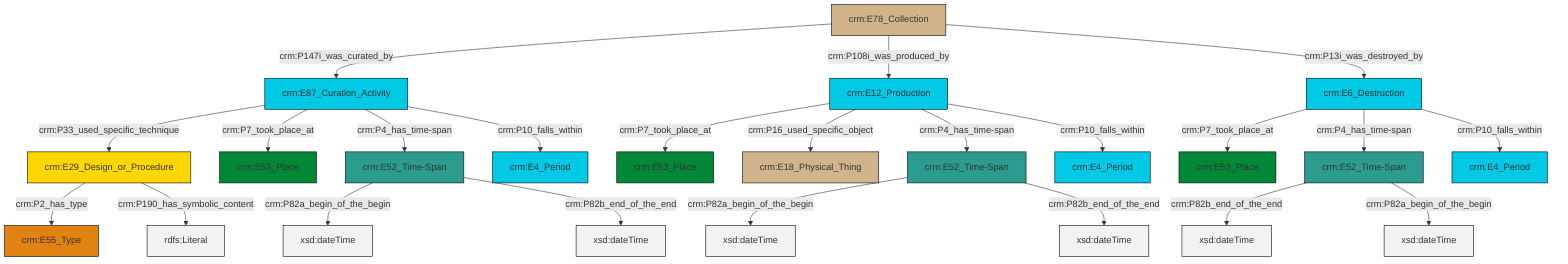graph TD
classDef Literal fill:#f2f2f2,stroke:#000000;
classDef CRM_Entity fill:#FFFFFF,stroke:#000000;
classDef Temporal_Entity fill:#00C9E6, stroke:#000000;
classDef Type fill:#E18312, stroke:#000000;
classDef Time-Span fill:#2C9C91, stroke:#000000;
classDef Appellation fill:#FFEB7F, stroke:#000000;
classDef Place fill:#008836, stroke:#000000;
classDef Persistent_Item fill:#B266B2, stroke:#000000;
classDef Conceptual_Object fill:#FFD700, stroke:#000000;
classDef Physical_Thing fill:#D2B48C, stroke:#000000;
classDef Actor fill:#f58aad, stroke:#000000;
classDef PC_Classes fill:#4ce600, stroke:#000000;
classDef Multi fill:#cccccc,stroke:#000000;

4["crm:E52_Time-Span"]:::Time-Span -->|crm:P82a_begin_of_the_begin| 5[xsd:dateTime]:::Literal
6["crm:E6_Destruction"]:::Temporal_Entity -->|crm:P7_took_place_at| 7["crm:E53_Place"]:::Place
8["crm:E52_Time-Span"]:::Time-Span -->|crm:P82a_begin_of_the_begin| 9[xsd:dateTime]:::Literal
17["crm:E29_Design_or_Procedure"]:::Conceptual_Object -->|crm:P2_has_type| 0["crm:E55_Type"]:::Type
19["crm:E12_Production"]:::Temporal_Entity -->|crm:P7_took_place_at| 2["crm:E53_Place"]:::Place
19["crm:E12_Production"]:::Temporal_Entity -->|crm:P16_used_specific_object| 11["crm:E18_Physical_Thing"]:::Physical_Thing
20["crm:E78_Collection"]:::Physical_Thing -->|crm:P147i_was_curated_by| 22["crm:E87_Curation_Activity"]:::Temporal_Entity
6["crm:E6_Destruction"]:::Temporal_Entity -->|crm:P4_has_time-span| 23["crm:E52_Time-Span"]:::Time-Span
22["crm:E87_Curation_Activity"]:::Temporal_Entity -->|crm:P33_used_specific_technique| 17["crm:E29_Design_or_Procedure"]:::Conceptual_Object
22["crm:E87_Curation_Activity"]:::Temporal_Entity -->|crm:P7_took_place_at| 13["crm:E53_Place"]:::Place
22["crm:E87_Curation_Activity"]:::Temporal_Entity -->|crm:P4_has_time-span| 4["crm:E52_Time-Span"]:::Time-Span
19["crm:E12_Production"]:::Temporal_Entity -->|crm:P4_has_time-span| 8["crm:E52_Time-Span"]:::Time-Span
22["crm:E87_Curation_Activity"]:::Temporal_Entity -->|crm:P10_falls_within| 25["crm:E4_Period"]:::Temporal_Entity
23["crm:E52_Time-Span"]:::Time-Span -->|crm:P82b_end_of_the_end| 29[xsd:dateTime]:::Literal
8["crm:E52_Time-Span"]:::Time-Span -->|crm:P82b_end_of_the_end| 30[xsd:dateTime]:::Literal
20["crm:E78_Collection"]:::Physical_Thing -->|crm:P108i_was_produced_by| 19["crm:E12_Production"]:::Temporal_Entity
4["crm:E52_Time-Span"]:::Time-Span -->|crm:P82b_end_of_the_end| 31[xsd:dateTime]:::Literal
6["crm:E6_Destruction"]:::Temporal_Entity -->|crm:P10_falls_within| 15["crm:E4_Period"]:::Temporal_Entity
19["crm:E12_Production"]:::Temporal_Entity -->|crm:P10_falls_within| 34["crm:E4_Period"]:::Temporal_Entity
23["crm:E52_Time-Span"]:::Time-Span -->|crm:P82a_begin_of_the_begin| 36[xsd:dateTime]:::Literal
17["crm:E29_Design_or_Procedure"]:::Conceptual_Object -->|crm:P190_has_symbolic_content| 37[rdfs:Literal]:::Literal
20["crm:E78_Collection"]:::Physical_Thing -->|crm:P13i_was_destroyed_by| 6["crm:E6_Destruction"]:::Temporal_Entity